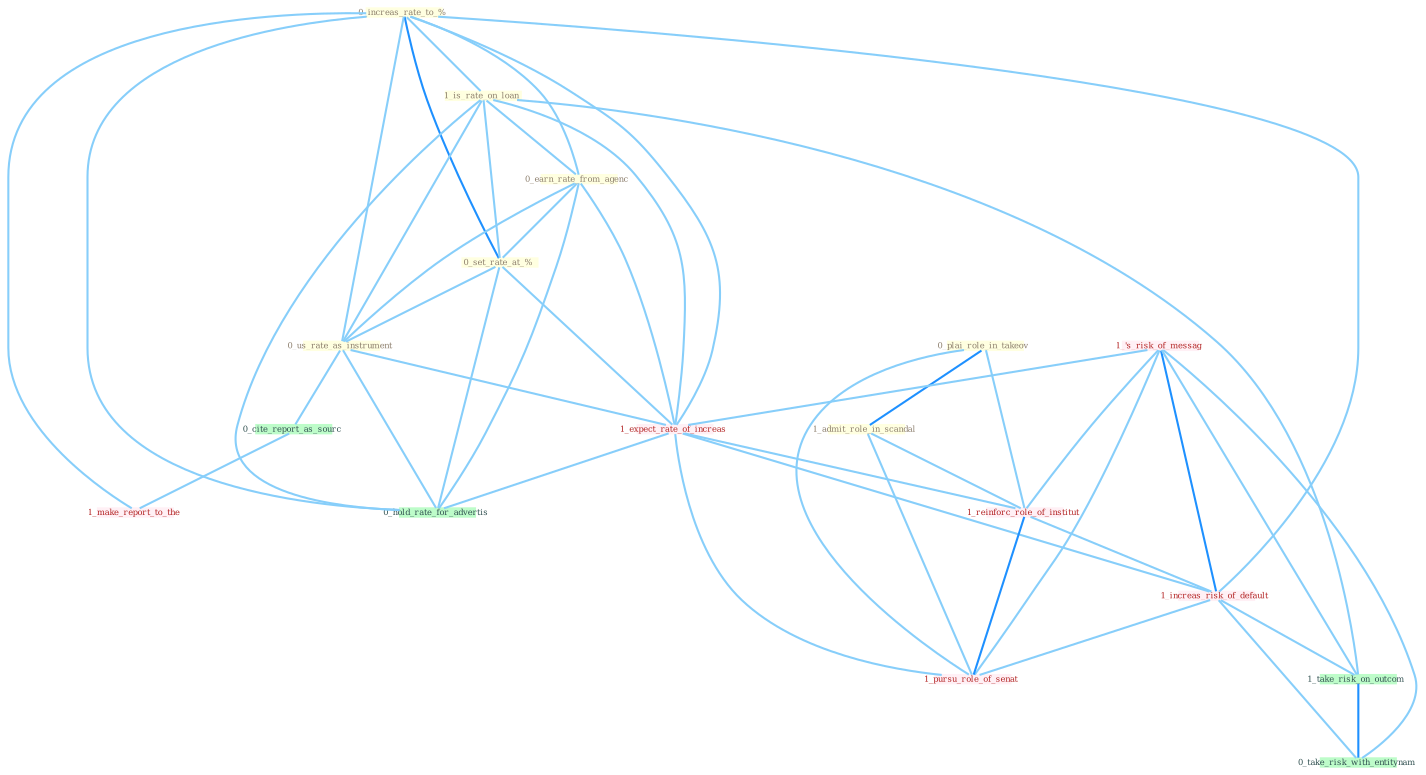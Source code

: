Graph G{ 
    node
    [shape=polygon,style=filled,width=.5,height=.06,color="#BDFCC9",fixedsize=true,fontsize=4,
    fontcolor="#2f4f4f"];
    {node
    [color="#ffffe0", fontcolor="#8b7d6b"] "0_increas_rate_to_% " "1_is_rate_on_loan " "0_earn_rate_from_agenc " "0_plai_role_in_takeov " "1_admit_role_in_scandal " "0_set_rate_at_% " "0_us_rate_as_instrument "}
{node [color="#fff0f5", fontcolor="#b22222"] "1_'s_risk_of_messag " "1_expect_rate_of_increas " "1_reinforc_role_of_institut " "1_increas_risk_of_default " "1_pursu_role_of_senat " "1_make_report_to_the "}
edge [color="#B0E2FF"];

	"0_increas_rate_to_% " -- "1_is_rate_on_loan " [w="1", color="#87cefa" ];
	"0_increas_rate_to_% " -- "0_earn_rate_from_agenc " [w="1", color="#87cefa" ];
	"0_increas_rate_to_% " -- "0_set_rate_at_% " [w="2", color="#1e90ff" , len=0.8];
	"0_increas_rate_to_% " -- "0_us_rate_as_instrument " [w="1", color="#87cefa" ];
	"0_increas_rate_to_% " -- "1_expect_rate_of_increas " [w="1", color="#87cefa" ];
	"0_increas_rate_to_% " -- "1_increas_risk_of_default " [w="1", color="#87cefa" ];
	"0_increas_rate_to_% " -- "1_make_report_to_the " [w="1", color="#87cefa" ];
	"0_increas_rate_to_% " -- "0_hold_rate_for_advertis " [w="1", color="#87cefa" ];
	"1_is_rate_on_loan " -- "0_earn_rate_from_agenc " [w="1", color="#87cefa" ];
	"1_is_rate_on_loan " -- "0_set_rate_at_% " [w="1", color="#87cefa" ];
	"1_is_rate_on_loan " -- "0_us_rate_as_instrument " [w="1", color="#87cefa" ];
	"1_is_rate_on_loan " -- "1_expect_rate_of_increas " [w="1", color="#87cefa" ];
	"1_is_rate_on_loan " -- "1_take_risk_on_outcom " [w="1", color="#87cefa" ];
	"1_is_rate_on_loan " -- "0_hold_rate_for_advertis " [w="1", color="#87cefa" ];
	"0_earn_rate_from_agenc " -- "0_set_rate_at_% " [w="1", color="#87cefa" ];
	"0_earn_rate_from_agenc " -- "0_us_rate_as_instrument " [w="1", color="#87cefa" ];
	"0_earn_rate_from_agenc " -- "1_expect_rate_of_increas " [w="1", color="#87cefa" ];
	"0_earn_rate_from_agenc " -- "0_hold_rate_for_advertis " [w="1", color="#87cefa" ];
	"0_plai_role_in_takeov " -- "1_admit_role_in_scandal " [w="2", color="#1e90ff" , len=0.8];
	"0_plai_role_in_takeov " -- "1_reinforc_role_of_institut " [w="1", color="#87cefa" ];
	"0_plai_role_in_takeov " -- "1_pursu_role_of_senat " [w="1", color="#87cefa" ];
	"1_admit_role_in_scandal " -- "1_reinforc_role_of_institut " [w="1", color="#87cefa" ];
	"1_admit_role_in_scandal " -- "1_pursu_role_of_senat " [w="1", color="#87cefa" ];
	"0_set_rate_at_% " -- "0_us_rate_as_instrument " [w="1", color="#87cefa" ];
	"0_set_rate_at_% " -- "1_expect_rate_of_increas " [w="1", color="#87cefa" ];
	"0_set_rate_at_% " -- "0_hold_rate_for_advertis " [w="1", color="#87cefa" ];
	"0_us_rate_as_instrument " -- "1_expect_rate_of_increas " [w="1", color="#87cefa" ];
	"0_us_rate_as_instrument " -- "0_cite_report_as_sourc " [w="1", color="#87cefa" ];
	"0_us_rate_as_instrument " -- "0_hold_rate_for_advertis " [w="1", color="#87cefa" ];
	"1_'s_risk_of_messag " -- "1_expect_rate_of_increas " [w="1", color="#87cefa" ];
	"1_'s_risk_of_messag " -- "1_reinforc_role_of_institut " [w="1", color="#87cefa" ];
	"1_'s_risk_of_messag " -- "1_increas_risk_of_default " [w="2", color="#1e90ff" , len=0.8];
	"1_'s_risk_of_messag " -- "1_take_risk_on_outcom " [w="1", color="#87cefa" ];
	"1_'s_risk_of_messag " -- "1_pursu_role_of_senat " [w="1", color="#87cefa" ];
	"1_'s_risk_of_messag " -- "0_take_risk_with_entitynam " [w="1", color="#87cefa" ];
	"1_expect_rate_of_increas " -- "1_reinforc_role_of_institut " [w="1", color="#87cefa" ];
	"1_expect_rate_of_increas " -- "1_increas_risk_of_default " [w="1", color="#87cefa" ];
	"1_expect_rate_of_increas " -- "1_pursu_role_of_senat " [w="1", color="#87cefa" ];
	"1_expect_rate_of_increas " -- "0_hold_rate_for_advertis " [w="1", color="#87cefa" ];
	"1_reinforc_role_of_institut " -- "1_increas_risk_of_default " [w="1", color="#87cefa" ];
	"1_reinforc_role_of_institut " -- "1_pursu_role_of_senat " [w="2", color="#1e90ff" , len=0.8];
	"1_increas_risk_of_default " -- "1_take_risk_on_outcom " [w="1", color="#87cefa" ];
	"1_increas_risk_of_default " -- "1_pursu_role_of_senat " [w="1", color="#87cefa" ];
	"1_increas_risk_of_default " -- "0_take_risk_with_entitynam " [w="1", color="#87cefa" ];
	"1_take_risk_on_outcom " -- "0_take_risk_with_entitynam " [w="2", color="#1e90ff" , len=0.8];
	"0_cite_report_as_sourc " -- "1_make_report_to_the " [w="1", color="#87cefa" ];
}
